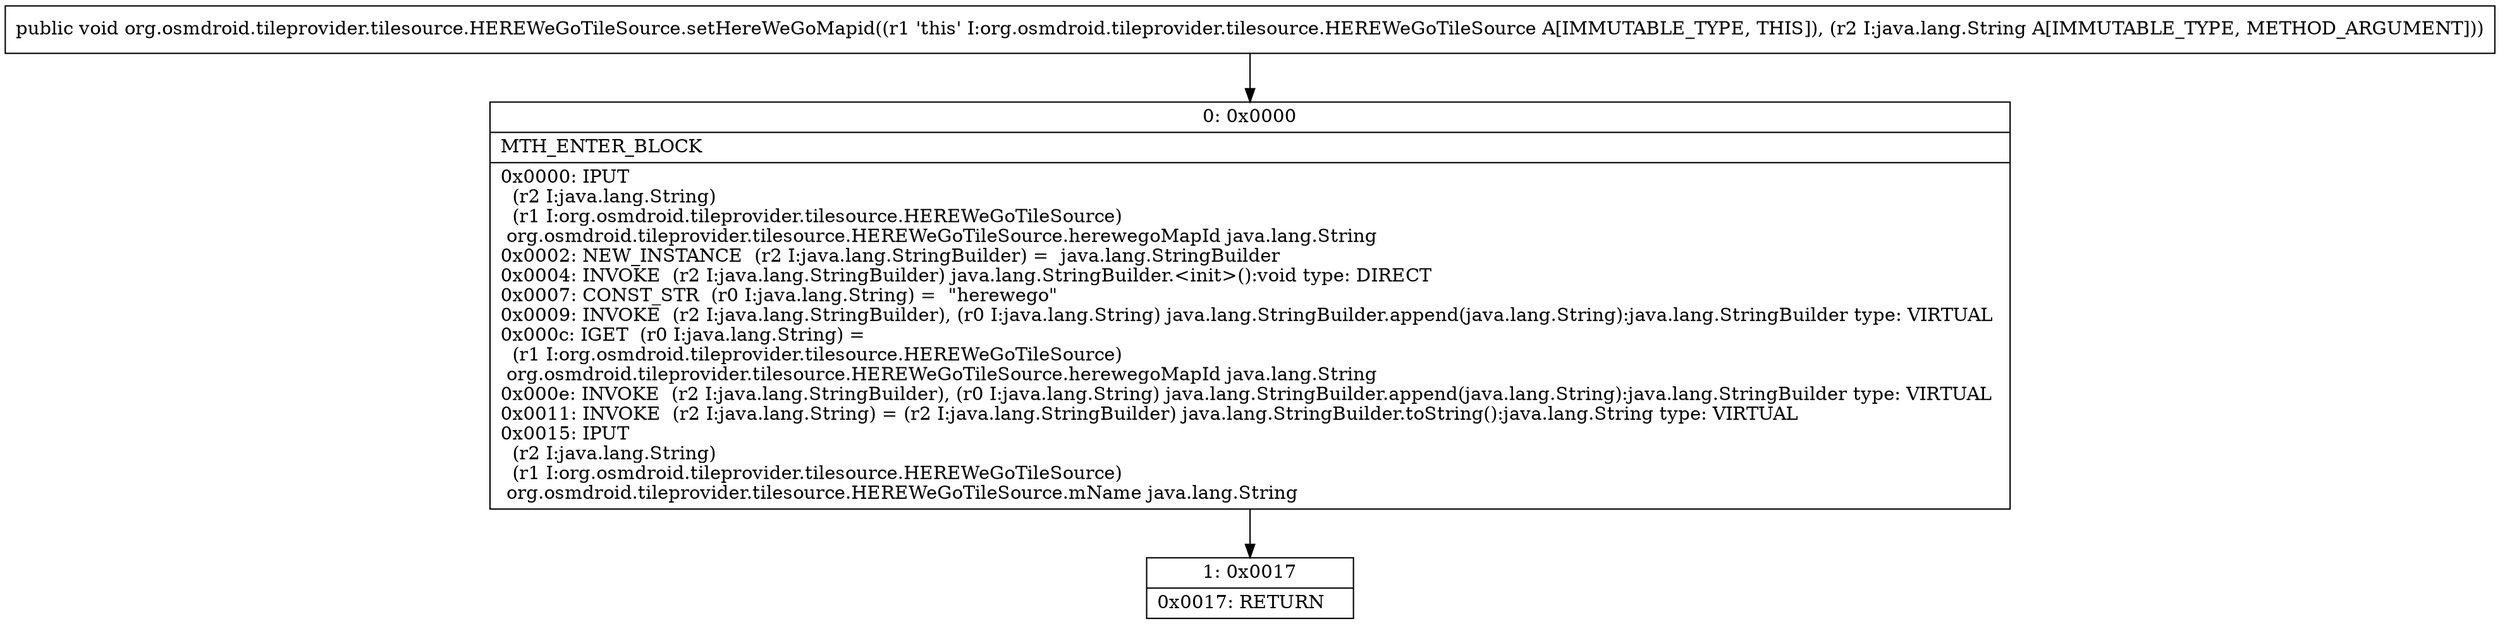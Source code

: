 digraph "CFG fororg.osmdroid.tileprovider.tilesource.HEREWeGoTileSource.setHereWeGoMapid(Ljava\/lang\/String;)V" {
Node_0 [shape=record,label="{0\:\ 0x0000|MTH_ENTER_BLOCK\l|0x0000: IPUT  \l  (r2 I:java.lang.String)\l  (r1 I:org.osmdroid.tileprovider.tilesource.HEREWeGoTileSource)\l org.osmdroid.tileprovider.tilesource.HEREWeGoTileSource.herewegoMapId java.lang.String \l0x0002: NEW_INSTANCE  (r2 I:java.lang.StringBuilder) =  java.lang.StringBuilder \l0x0004: INVOKE  (r2 I:java.lang.StringBuilder) java.lang.StringBuilder.\<init\>():void type: DIRECT \l0x0007: CONST_STR  (r0 I:java.lang.String) =  \"herewego\" \l0x0009: INVOKE  (r2 I:java.lang.StringBuilder), (r0 I:java.lang.String) java.lang.StringBuilder.append(java.lang.String):java.lang.StringBuilder type: VIRTUAL \l0x000c: IGET  (r0 I:java.lang.String) = \l  (r1 I:org.osmdroid.tileprovider.tilesource.HEREWeGoTileSource)\l org.osmdroid.tileprovider.tilesource.HEREWeGoTileSource.herewegoMapId java.lang.String \l0x000e: INVOKE  (r2 I:java.lang.StringBuilder), (r0 I:java.lang.String) java.lang.StringBuilder.append(java.lang.String):java.lang.StringBuilder type: VIRTUAL \l0x0011: INVOKE  (r2 I:java.lang.String) = (r2 I:java.lang.StringBuilder) java.lang.StringBuilder.toString():java.lang.String type: VIRTUAL \l0x0015: IPUT  \l  (r2 I:java.lang.String)\l  (r1 I:org.osmdroid.tileprovider.tilesource.HEREWeGoTileSource)\l org.osmdroid.tileprovider.tilesource.HEREWeGoTileSource.mName java.lang.String \l}"];
Node_1 [shape=record,label="{1\:\ 0x0017|0x0017: RETURN   \l}"];
MethodNode[shape=record,label="{public void org.osmdroid.tileprovider.tilesource.HEREWeGoTileSource.setHereWeGoMapid((r1 'this' I:org.osmdroid.tileprovider.tilesource.HEREWeGoTileSource A[IMMUTABLE_TYPE, THIS]), (r2 I:java.lang.String A[IMMUTABLE_TYPE, METHOD_ARGUMENT])) }"];
MethodNode -> Node_0;
Node_0 -> Node_1;
}

